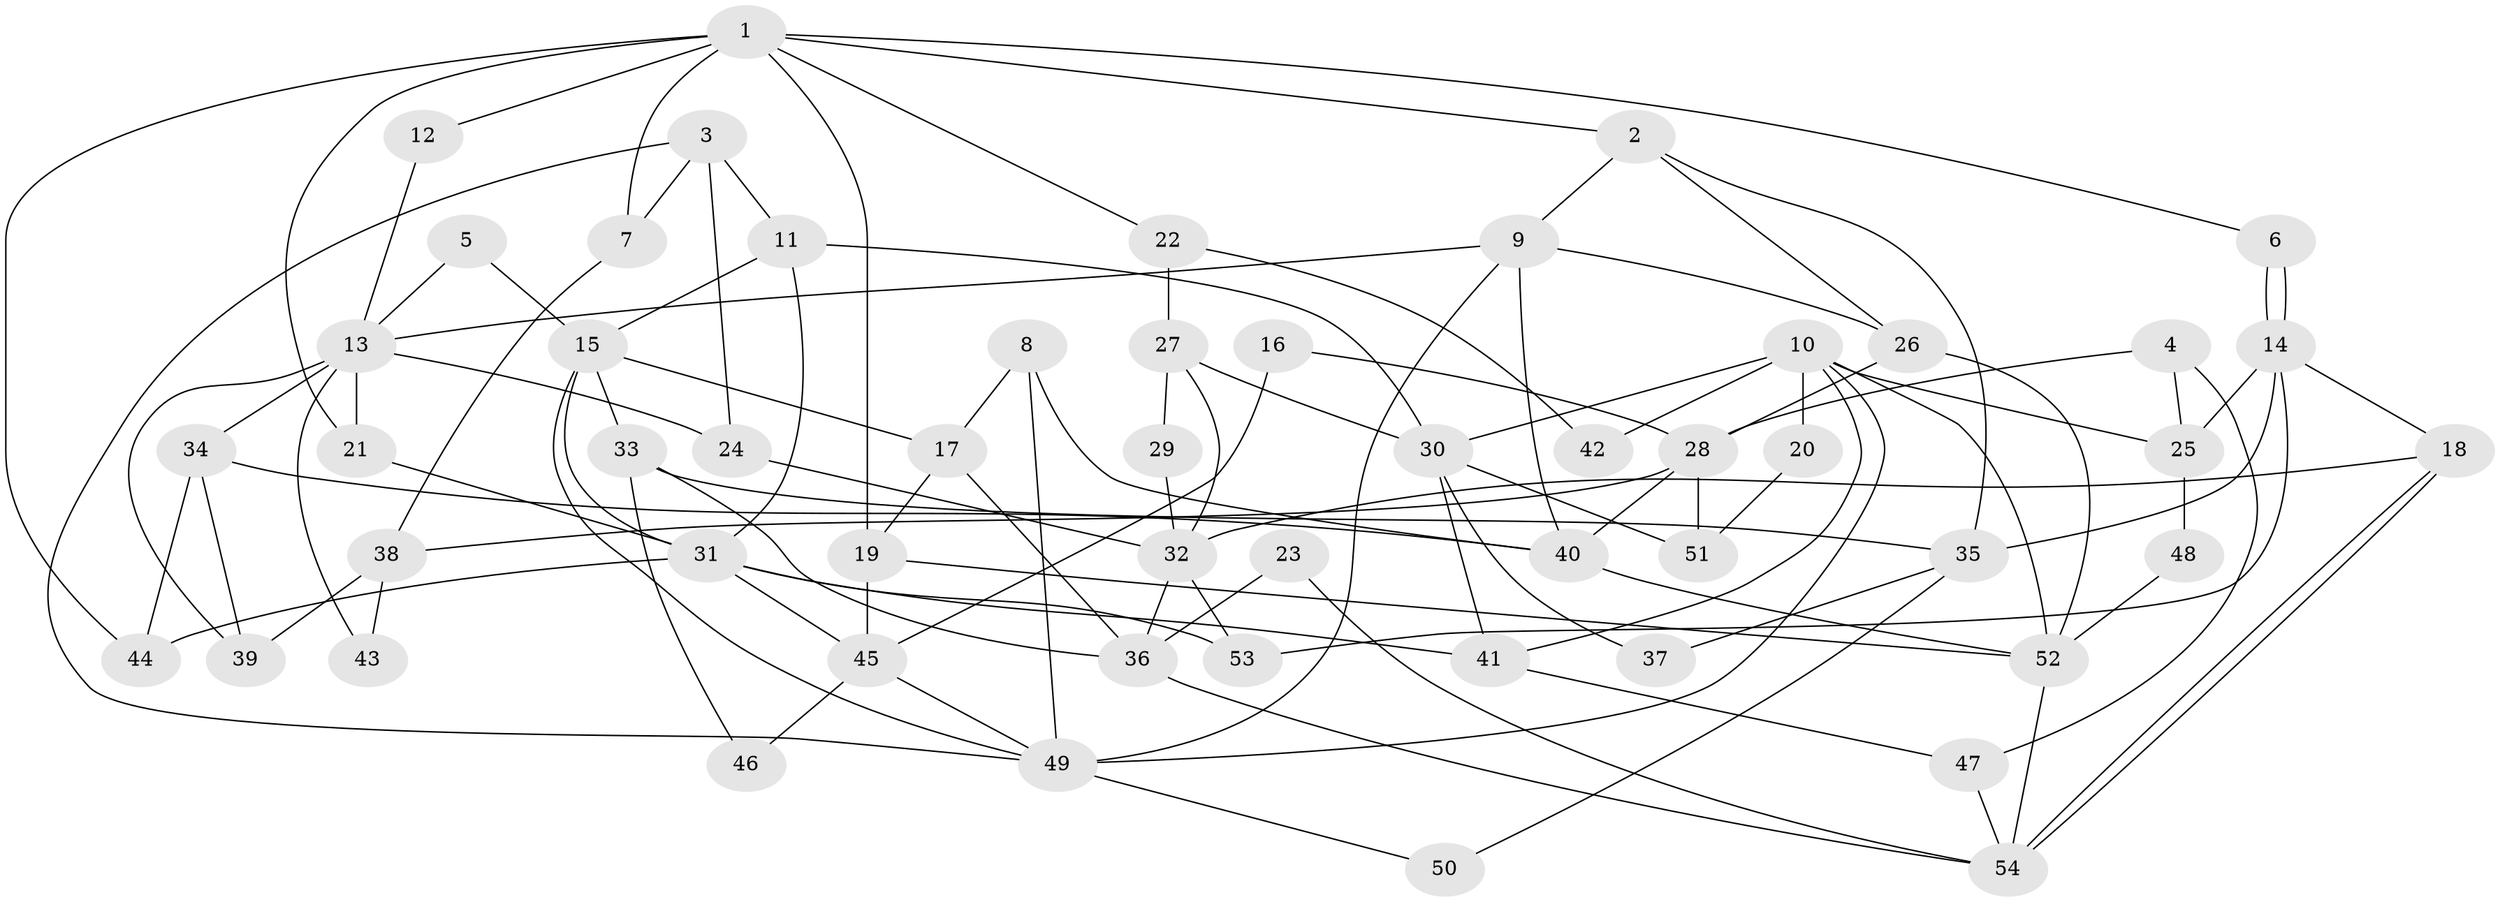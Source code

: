 // coarse degree distribution, {9: 0.02702702702702703, 4: 0.2702702702702703, 3: 0.21621621621621623, 2: 0.1891891891891892, 7: 0.08108108108108109, 8: 0.02702702702702703, 10: 0.05405405405405406, 6: 0.02702702702702703, 15: 0.02702702702702703, 5: 0.08108108108108109}
// Generated by graph-tools (version 1.1) at 2025/18/03/04/25 18:18:40]
// undirected, 54 vertices, 108 edges
graph export_dot {
graph [start="1"]
  node [color=gray90,style=filled];
  1;
  2;
  3;
  4;
  5;
  6;
  7;
  8;
  9;
  10;
  11;
  12;
  13;
  14;
  15;
  16;
  17;
  18;
  19;
  20;
  21;
  22;
  23;
  24;
  25;
  26;
  27;
  28;
  29;
  30;
  31;
  32;
  33;
  34;
  35;
  36;
  37;
  38;
  39;
  40;
  41;
  42;
  43;
  44;
  45;
  46;
  47;
  48;
  49;
  50;
  51;
  52;
  53;
  54;
  1 -- 7;
  1 -- 2;
  1 -- 6;
  1 -- 12;
  1 -- 19;
  1 -- 21;
  1 -- 22;
  1 -- 44;
  2 -- 35;
  2 -- 26;
  2 -- 9;
  3 -- 24;
  3 -- 49;
  3 -- 7;
  3 -- 11;
  4 -- 25;
  4 -- 28;
  4 -- 47;
  5 -- 13;
  5 -- 15;
  6 -- 14;
  6 -- 14;
  7 -- 38;
  8 -- 49;
  8 -- 40;
  8 -- 17;
  9 -- 13;
  9 -- 26;
  9 -- 40;
  9 -- 49;
  10 -- 30;
  10 -- 52;
  10 -- 20;
  10 -- 25;
  10 -- 41;
  10 -- 42;
  10 -- 49;
  11 -- 31;
  11 -- 15;
  11 -- 30;
  12 -- 13;
  13 -- 21;
  13 -- 34;
  13 -- 24;
  13 -- 39;
  13 -- 43;
  14 -- 53;
  14 -- 18;
  14 -- 25;
  14 -- 35;
  15 -- 49;
  15 -- 17;
  15 -- 31;
  15 -- 33;
  16 -- 45;
  16 -- 28;
  17 -- 19;
  17 -- 36;
  18 -- 54;
  18 -- 54;
  18 -- 32;
  19 -- 45;
  19 -- 52;
  20 -- 51;
  21 -- 31;
  22 -- 27;
  22 -- 42;
  23 -- 36;
  23 -- 54;
  24 -- 32;
  25 -- 48;
  26 -- 52;
  26 -- 28;
  27 -- 30;
  27 -- 32;
  27 -- 29;
  28 -- 40;
  28 -- 38;
  28 -- 51;
  29 -- 32;
  30 -- 41;
  30 -- 37;
  30 -- 51;
  31 -- 45;
  31 -- 41;
  31 -- 44;
  31 -- 53;
  32 -- 36;
  32 -- 53;
  33 -- 36;
  33 -- 35;
  33 -- 46;
  34 -- 40;
  34 -- 44;
  34 -- 39;
  35 -- 37;
  35 -- 50;
  36 -- 54;
  38 -- 39;
  38 -- 43;
  40 -- 52;
  41 -- 47;
  45 -- 49;
  45 -- 46;
  47 -- 54;
  48 -- 52;
  49 -- 50;
  52 -- 54;
}
